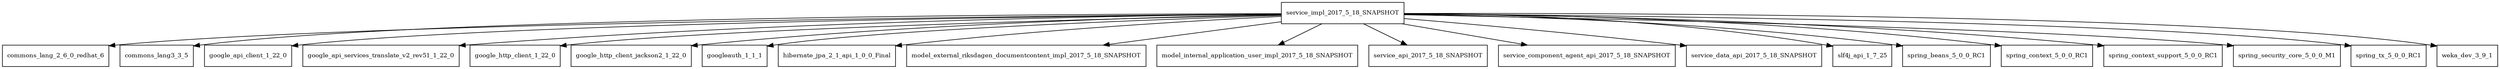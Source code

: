 digraph service_impl_2017_5_18_SNAPSHOT_dependencies {
  node [shape = box, fontsize=10.0];
  service_impl_2017_5_18_SNAPSHOT -> commons_lang_2_6_0_redhat_6;
  service_impl_2017_5_18_SNAPSHOT -> commons_lang3_3_5;
  service_impl_2017_5_18_SNAPSHOT -> google_api_client_1_22_0;
  service_impl_2017_5_18_SNAPSHOT -> google_api_services_translate_v2_rev51_1_22_0;
  service_impl_2017_5_18_SNAPSHOT -> google_http_client_1_22_0;
  service_impl_2017_5_18_SNAPSHOT -> google_http_client_jackson2_1_22_0;
  service_impl_2017_5_18_SNAPSHOT -> googleauth_1_1_1;
  service_impl_2017_5_18_SNAPSHOT -> hibernate_jpa_2_1_api_1_0_0_Final;
  service_impl_2017_5_18_SNAPSHOT -> model_external_riksdagen_documentcontent_impl_2017_5_18_SNAPSHOT;
  service_impl_2017_5_18_SNAPSHOT -> model_internal_application_user_impl_2017_5_18_SNAPSHOT;
  service_impl_2017_5_18_SNAPSHOT -> service_api_2017_5_18_SNAPSHOT;
  service_impl_2017_5_18_SNAPSHOT -> service_component_agent_api_2017_5_18_SNAPSHOT;
  service_impl_2017_5_18_SNAPSHOT -> service_data_api_2017_5_18_SNAPSHOT;
  service_impl_2017_5_18_SNAPSHOT -> slf4j_api_1_7_25;
  service_impl_2017_5_18_SNAPSHOT -> spring_beans_5_0_0_RC1;
  service_impl_2017_5_18_SNAPSHOT -> spring_context_5_0_0_RC1;
  service_impl_2017_5_18_SNAPSHOT -> spring_context_support_5_0_0_RC1;
  service_impl_2017_5_18_SNAPSHOT -> spring_security_core_5_0_0_M1;
  service_impl_2017_5_18_SNAPSHOT -> spring_tx_5_0_0_RC1;
  service_impl_2017_5_18_SNAPSHOT -> weka_dev_3_9_1;
}
